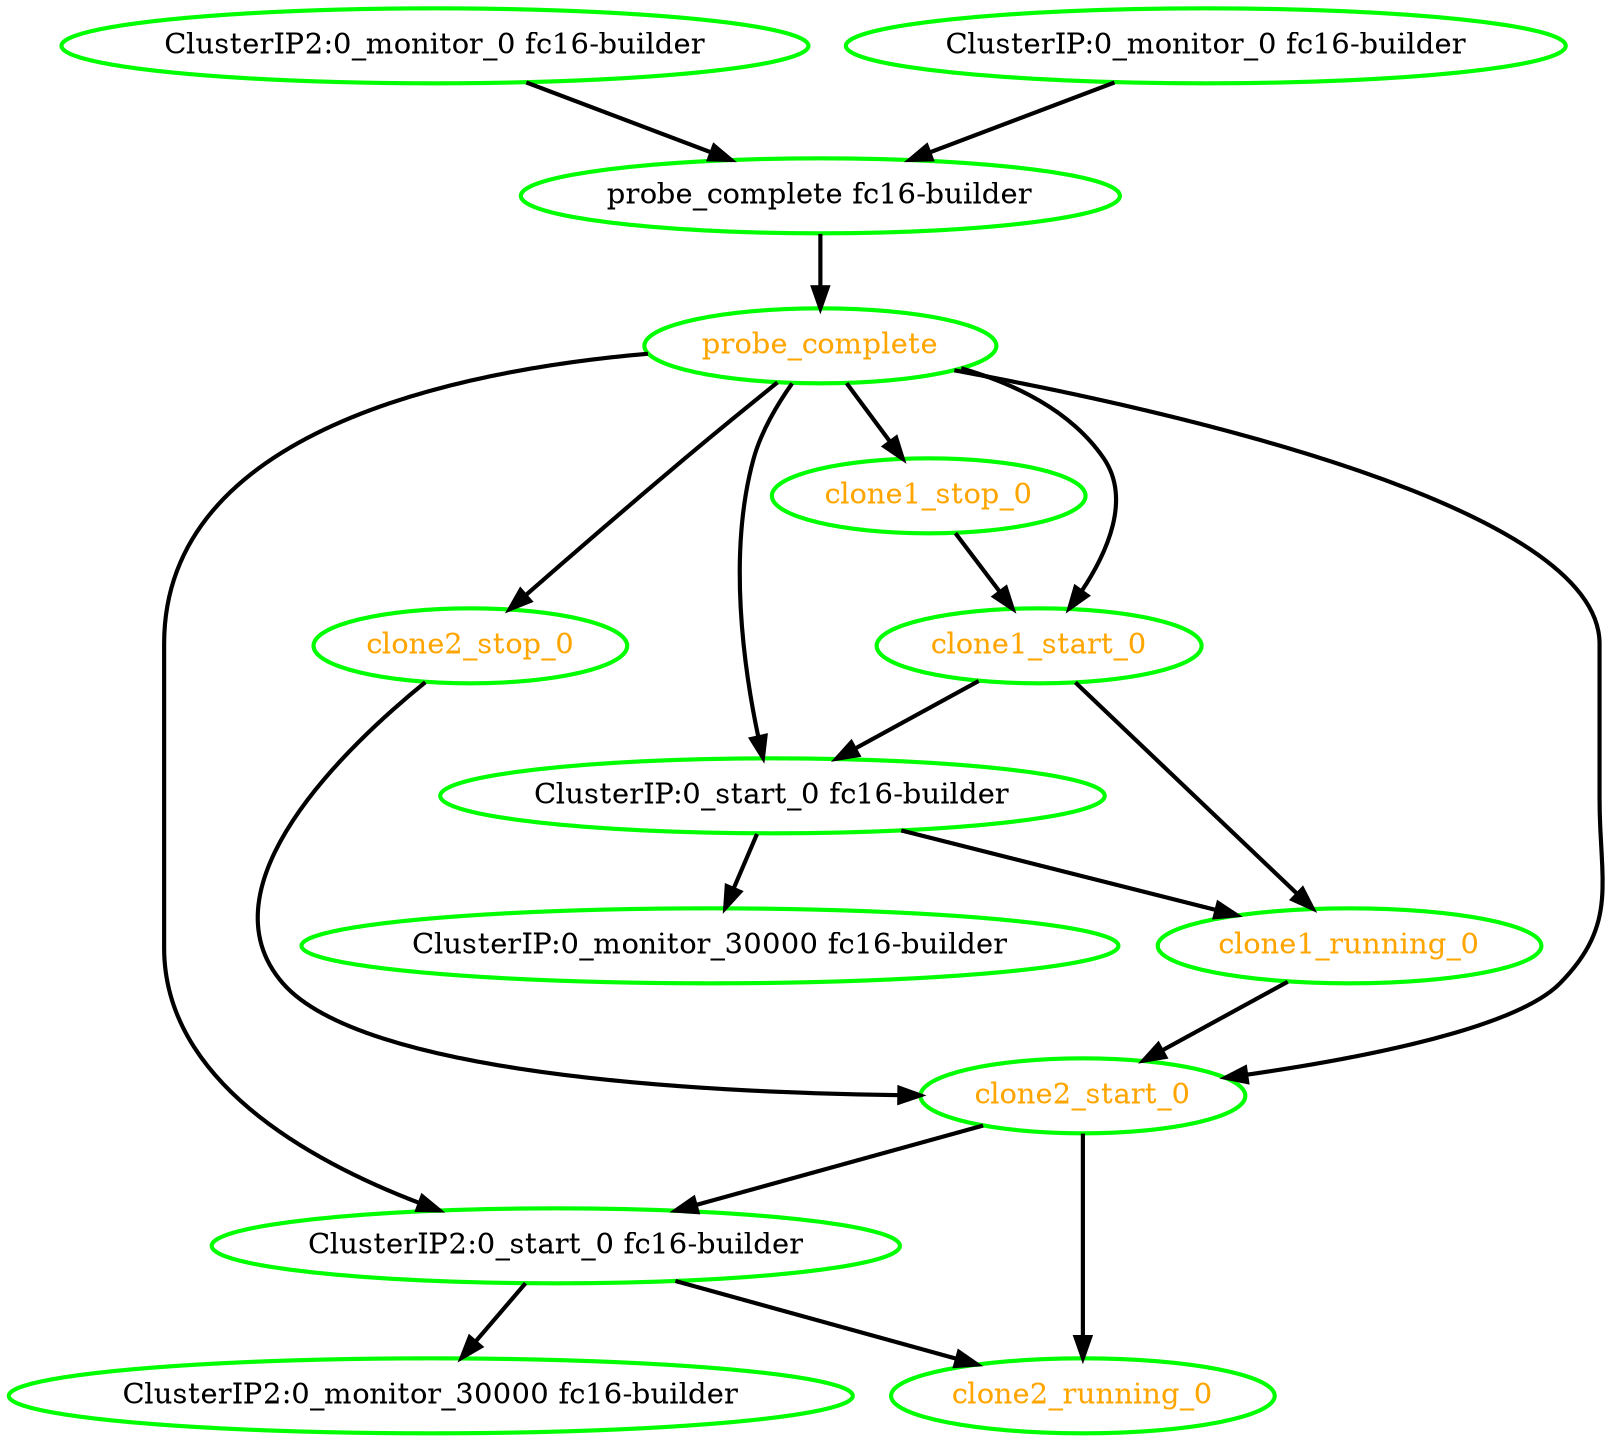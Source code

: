 digraph "g" {
"ClusterIP2:0_monitor_0 fc16-builder" -> "probe_complete fc16-builder" [ style = bold]
"ClusterIP2:0_monitor_0 fc16-builder" [ style=bold color="green" fontcolor="black"  ]
"ClusterIP2:0_monitor_30000 fc16-builder" [ style=bold color="green" fontcolor="black"  ]
"ClusterIP2:0_start_0 fc16-builder" -> "ClusterIP2:0_monitor_30000 fc16-builder" [ style = bold]
"ClusterIP2:0_start_0 fc16-builder" -> "clone2_running_0" [ style = bold]
"ClusterIP2:0_start_0 fc16-builder" [ style=bold color="green" fontcolor="black"  ]
"ClusterIP:0_monitor_0 fc16-builder" -> "probe_complete fc16-builder" [ style = bold]
"ClusterIP:0_monitor_0 fc16-builder" [ style=bold color="green" fontcolor="black"  ]
"ClusterIP:0_monitor_30000 fc16-builder" [ style=bold color="green" fontcolor="black"  ]
"ClusterIP:0_start_0 fc16-builder" -> "ClusterIP:0_monitor_30000 fc16-builder" [ style = bold]
"ClusterIP:0_start_0 fc16-builder" -> "clone1_running_0" [ style = bold]
"ClusterIP:0_start_0 fc16-builder" [ style=bold color="green" fontcolor="black"  ]
"clone1_running_0" -> "clone2_start_0" [ style = bold]
"clone1_running_0" [ style=bold color="green" fontcolor="orange"  ]
"clone1_start_0" -> "ClusterIP:0_start_0 fc16-builder" [ style = bold]
"clone1_start_0" -> "clone1_running_0" [ style = bold]
"clone1_start_0" [ style=bold color="green" fontcolor="orange"  ]
"clone1_stop_0" -> "clone1_start_0" [ style = bold]
"clone1_stop_0" [ style=bold color="green" fontcolor="orange"  ]
"clone2_running_0" [ style=bold color="green" fontcolor="orange"  ]
"clone2_start_0" -> "ClusterIP2:0_start_0 fc16-builder" [ style = bold]
"clone2_start_0" -> "clone2_running_0" [ style = bold]
"clone2_start_0" [ style=bold color="green" fontcolor="orange"  ]
"clone2_stop_0" -> "clone2_start_0" [ style = bold]
"clone2_stop_0" [ style=bold color="green" fontcolor="orange"  ]
"probe_complete fc16-builder" -> "probe_complete" [ style = bold]
"probe_complete fc16-builder" [ style=bold color="green" fontcolor="black"  ]
"probe_complete" -> "ClusterIP2:0_start_0 fc16-builder" [ style = bold]
"probe_complete" -> "ClusterIP:0_start_0 fc16-builder" [ style = bold]
"probe_complete" -> "clone1_start_0" [ style = bold]
"probe_complete" -> "clone1_stop_0" [ style = bold]
"probe_complete" -> "clone2_start_0" [ style = bold]
"probe_complete" -> "clone2_stop_0" [ style = bold]
"probe_complete" [ style=bold color="green" fontcolor="orange"  ]
}
